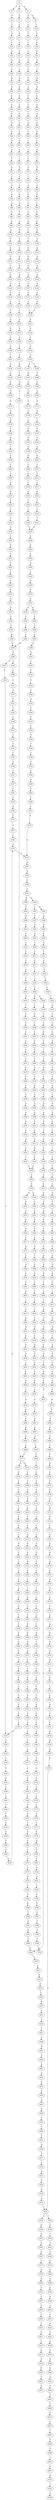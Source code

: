 strict digraph  {
	S0 -> S1 [ label = T ];
	S0 -> S2 [ label = A ];
	S0 -> S3 [ label = G ];
	S1 -> S4 [ label = T ];
	S2 -> S5 [ label = C ];
	S3 -> S6 [ label = G ];
	S3 -> S7 [ label = A ];
	S4 -> S8 [ label = T ];
	S5 -> S9 [ label = T ];
	S6 -> S10 [ label = T ];
	S7 -> S11 [ label = C ];
	S8 -> S12 [ label = G ];
	S9 -> S13 [ label = G ];
	S10 -> S14 [ label = G ];
	S11 -> S15 [ label = G ];
	S12 -> S16 [ label = C ];
	S13 -> S17 [ label = G ];
	S14 -> S18 [ label = C ];
	S15 -> S19 [ label = T ];
	S16 -> S20 [ label = C ];
	S17 -> S21 [ label = C ];
	S18 -> S22 [ label = C ];
	S19 -> S23 [ label = C ];
	S20 -> S24 [ label = G ];
	S21 -> S25 [ label = G ];
	S22 -> S26 [ label = G ];
	S23 -> S27 [ label = G ];
	S24 -> S28 [ label = T ];
	S25 -> S29 [ label = C ];
	S26 -> S30 [ label = C ];
	S27 -> S31 [ label = T ];
	S28 -> S32 [ label = A ];
	S29 -> S33 [ label = A ];
	S30 -> S34 [ label = A ];
	S31 -> S35 [ label = G ];
	S32 -> S36 [ label = G ];
	S33 -> S37 [ label = G ];
	S34 -> S38 [ label = A ];
	S35 -> S39 [ label = A ];
	S36 -> S40 [ label = C ];
	S37 -> S41 [ label = C ];
	S38 -> S42 [ label = C ];
	S39 -> S43 [ label = C ];
	S40 -> S44 [ label = C ];
	S41 -> S45 [ label = G ];
	S42 -> S46 [ label = C ];
	S43 -> S47 [ label = C ];
	S44 -> S48 [ label = G ];
	S45 -> S49 [ label = G ];
	S46 -> S50 [ label = A ];
	S47 -> S51 [ label = G ];
	S48 -> S52 [ label = G ];
	S49 -> S53 [ label = G ];
	S50 -> S54 [ label = G ];
	S51 -> S55 [ label = G ];
	S52 -> S56 [ label = T ];
	S53 -> S57 [ label = T ];
	S54 -> S58 [ label = T ];
	S55 -> S59 [ label = T ];
	S56 -> S60 [ label = G ];
	S57 -> S61 [ label = G ];
	S58 -> S62 [ label = C ];
	S59 -> S63 [ label = C ];
	S60 -> S64 [ label = A ];
	S61 -> S65 [ label = C ];
	S62 -> S66 [ label = G ];
	S63 -> S67 [ label = G ];
	S64 -> S68 [ label = C ];
	S65 -> S69 [ label = C ];
	S66 -> S70 [ label = C ];
	S67 -> S71 [ label = C ];
	S68 -> S72 [ label = G ];
	S69 -> S73 [ label = G ];
	S70 -> S74 [ label = G ];
	S71 -> S75 [ label = G ];
	S72 -> S76 [ label = T ];
	S73 -> S77 [ label = C ];
	S74 -> S78 [ label = C ];
	S75 -> S79 [ label = T ];
	S76 -> S80 [ label = G ];
	S77 -> S81 [ label = C ];
	S78 -> S82 [ label = A ];
	S79 -> S83 [ label = A ];
	S80 -> S84 [ label = G ];
	S81 -> S85 [ label = G ];
	S82 -> S86 [ label = G ];
	S83 -> S87 [ label = G ];
	S84 -> S88 [ label = G ];
	S85 -> S89 [ label = G ];
	S86 -> S90 [ label = C ];
	S87 -> S91 [ label = C ];
	S88 -> S92 [ label = T ];
	S89 -> S93 [ label = T ];
	S90 -> S94 [ label = C ];
	S91 -> S95 [ label = C ];
	S92 -> S96 [ label = A ];
	S93 -> S97 [ label = G ];
	S94 -> S98 [ label = G ];
	S95 -> S99 [ label = G ];
	S96 -> S100 [ label = C ];
	S97 -> S101 [ label = G ];
	S98 -> S102 [ label = G ];
	S99 -> S103 [ label = C ];
	S100 -> S104 [ label = T ];
	S101 -> S105 [ label = T ];
	S102 -> S106 [ label = T ];
	S103 -> S107 [ label = T ];
	S104 -> S108 [ label = A ];
	S105 -> S109 [ label = G ];
	S106 -> S110 [ label = G ];
	S107 -> S111 [ label = G ];
	S108 -> S112 [ label = T ];
	S109 -> S113 [ label = G ];
	S110 -> S114 [ label = G ];
	S111 -> S115 [ label = G ];
	S112 -> S116 [ label = T ];
	S113 -> S117 [ label = A ];
	S114 -> S118 [ label = A ];
	S115 -> S119 [ label = A ];
	S116 -> S120 [ label = G ];
	S117 -> S121 [ label = A ];
	S118 -> S122 [ label = A ];
	S119 -> S123 [ label = A ];
	S120 -> S124 [ label = G ];
	S121 -> S125 [ label = C ];
	S122 -> S126 [ label = G ];
	S123 -> S127 [ label = G ];
	S124 -> S128 [ label = A ];
	S125 -> S129 [ label = C ];
	S126 -> S130 [ label = A ];
	S127 -> S131 [ label = A ];
	S128 -> S132 [ label = A ];
	S129 -> S133 [ label = T ];
	S130 -> S134 [ label = A ];
	S131 -> S135 [ label = A ];
	S132 -> S136 [ label = C ];
	S133 -> S137 [ label = C ];
	S134 -> S138 [ label = C ];
	S135 -> S138 [ label = C ];
	S136 -> S139 [ label = G ];
	S137 -> S140 [ label = G ];
	S138 -> S141 [ label = G ];
	S139 -> S142 [ label = G ];
	S140 -> S143 [ label = G ];
	S141 -> S144 [ label = G ];
	S142 -> S145 [ label = T ];
	S143 -> S146 [ label = C ];
	S144 -> S147 [ label = C ];
	S145 -> S148 [ label = A ];
	S146 -> S149 [ label = A ];
	S147 -> S150 [ label = A ];
	S148 -> S151 [ label = C ];
	S149 -> S152 [ label = C ];
	S150 -> S153 [ label = C ];
	S151 -> S154 [ label = G ];
	S152 -> S155 [ label = G ];
	S153 -> S156 [ label = C ];
	S153 -> S157 [ label = T ];
	S154 -> S158 [ label = A ];
	S155 -> S159 [ label = C ];
	S156 -> S160 [ label = G ];
	S157 -> S161 [ label = G ];
	S158 -> S162 [ label = A ];
	S159 -> S163 [ label = G ];
	S160 -> S164 [ label = G ];
	S161 -> S165 [ label = G ];
	S162 -> S166 [ label = G ];
	S163 -> S167 [ label = C ];
	S164 -> S168 [ label = G ];
	S165 -> S169 [ label = G ];
	S166 -> S170 [ label = A ];
	S167 -> S171 [ label = G ];
	S168 -> S172 [ label = A ];
	S169 -> S173 [ label = A ];
	S170 -> S174 [ label = A ];
	S171 -> S175 [ label = C ];
	S171 -> S176 [ label = G ];
	S172 -> S177 [ label = A ];
	S173 -> S178 [ label = A ];
	S174 -> S179 [ label = G ];
	S175 -> S180 [ label = G ];
	S176 -> S181 [ label = C ];
	S177 -> S182 [ label = T ];
	S178 -> S183 [ label = C ];
	S179 -> S184 [ label = T ];
	S180 -> S185 [ label = T ];
	S181 -> S186 [ label = T ];
	S182 -> S187 [ label = T ];
	S183 -> S188 [ label = T ];
	S184 -> S189 [ label = G ];
	S185 -> S190 [ label = C ];
	S186 -> S191 [ label = G ];
	S187 -> S192 [ label = G ];
	S188 -> S193 [ label = G ];
	S189 -> S194 [ label = T ];
	S190 -> S195 [ label = G ];
	S191 -> S196 [ label = G ];
	S192 -> S197 [ label = A ];
	S193 -> S198 [ label = G ];
	S194 -> S199 [ label = C ];
	S195 -> S200 [ label = A ];
	S196 -> S201 [ label = A ];
	S197 -> S202 [ label = A ];
	S198 -> S203 [ label = A ];
	S199 -> S204 [ label = C ];
	S200 -> S205 [ label = C ];
	S201 -> S206 [ label = A ];
	S202 -> S207 [ label = C ];
	S203 -> S208 [ label = C ];
	S204 -> S209 [ label = T ];
	S205 -> S210 [ label = G ];
	S206 -> S211 [ label = T ];
	S207 -> S212 [ label = C ];
	S208 -> S213 [ label = C ];
	S209 -> S214 [ label = G ];
	S210 -> S215 [ label = C ];
	S211 -> S216 [ label = G ];
	S212 -> S217 [ label = C ];
	S213 -> S218 [ label = C ];
	S214 -> S219 [ label = G ];
	S215 -> S220 [ label = G ];
	S216 -> S221 [ label = G ];
	S217 -> S222 [ label = G ];
	S218 -> S223 [ label = G ];
	S219 -> S224 [ label = C ];
	S220 -> S225 [ label = C ];
	S221 -> S226 [ label = G ];
	S222 -> S227 [ label = T ];
	S223 -> S228 [ label = T ];
	S224 -> S229 [ label = C ];
	S225 -> S230 [ label = C ];
	S226 -> S231 [ label = G ];
	S227 -> S232 [ label = C ];
	S228 -> S233 [ label = C ];
	S229 -> S234 [ label = T ];
	S230 -> S235 [ label = T ];
	S231 -> S236 [ label = T ];
	S232 -> S237 [ label = T ];
	S233 -> S238 [ label = T ];
	S234 -> S239 [ label = G ];
	S235 -> S240 [ label = C ];
	S236 -> S241 [ label = C ];
	S237 -> S242 [ label = C ];
	S238 -> S242 [ label = C ];
	S239 -> S243 [ label = G ];
	S240 -> S244 [ label = G ];
	S241 -> S245 [ label = C ];
	S242 -> S246 [ label = G ];
	S243 -> S247 [ label = G ];
	S244 -> S248 [ label = G ];
	S245 -> S249 [ label = G ];
	S246 -> S250 [ label = G ];
	S247 -> S251 [ label = T ];
	S248 -> S252 [ label = G ];
	S249 -> S253 [ label = C ];
	S250 -> S254 [ label = C ];
	S251 -> S255 [ label = C ];
	S252 -> S256 [ label = C ];
	S253 -> S257 [ label = C ];
	S254 -> S258 [ label = A ];
	S255 -> S259 [ label = C ];
	S256 -> S260 [ label = T ];
	S257 -> S261 [ label = G ];
	S258 -> S262 [ label = C ];
	S259 -> S263 [ label = C ];
	S260 -> S264 [ label = C ];
	S261 -> S265 [ label = G ];
	S262 -> S266 [ label = C ];
	S263 -> S267 [ label = G ];
	S264 -> S268 [ label = A ];
	S265 -> S269 [ label = A ];
	S266 -> S270 [ label = G ];
	S267 -> S271 [ label = A ];
	S268 -> S272 [ label = C ];
	S269 -> S273 [ label = A ];
	S270 -> S274 [ label = A ];
	S271 -> S275 [ label = G ];
	S272 -> S276 [ label = G ];
	S273 -> S277 [ label = C ];
	S274 -> S278 [ label = G ];
	S274 -> S279 [ label = A ];
	S275 -> S280 [ label = T ];
	S276 -> S281 [ label = T ];
	S277 -> S282 [ label = T ];
	S278 -> S283 [ label = T ];
	S279 -> S284 [ label = T ];
	S280 -> S285 [ label = C ];
	S281 -> S286 [ label = C ];
	S282 -> S287 [ label = G ];
	S283 -> S288 [ label = C ];
	S284 -> S289 [ label = G ];
	S285 -> S290 [ label = C ];
	S286 -> S291 [ label = C ];
	S287 -> S292 [ label = C ];
	S288 -> S293 [ label = C ];
	S289 -> S294 [ label = T ];
	S290 -> S295 [ label = A ];
	S291 -> S296 [ label = A ];
	S292 -> S297 [ label = A ];
	S293 -> S295 [ label = A ];
	S294 -> S298 [ label = A ];
	S295 -> S299 [ label = G ];
	S296 -> S300 [ label = G ];
	S297 -> S301 [ label = A ];
	S298 -> S302 [ label = G ];
	S299 -> S303 [ label = T ];
	S299 -> S304 [ label = C ];
	S300 -> S305 [ label = C ];
	S301 -> S306 [ label = C ];
	S302 -> S307 [ label = T ];
	S303 -> S308 [ label = A ];
	S304 -> S309 [ label = T ];
	S305 -> S310 [ label = T ];
	S306 -> S311 [ label = C ];
	S307 -> S312 [ label = T ];
	S308 -> S313 [ label = G ];
	S309 -> S314 [ label = T ];
	S310 -> S314 [ label = T ];
	S311 -> S315 [ label = A ];
	S312 -> S316 [ label = T ];
	S313 -> S317 [ label = G ];
	S314 -> S318 [ label = C ];
	S315 -> S319 [ label = G ];
	S316 -> S320 [ label = C ];
	S317 -> S321 [ label = G ];
	S318 -> S322 [ label = A ];
	S319 -> S323 [ label = A ];
	S320 -> S324 [ label = A ];
	S321 -> S325 [ label = T ];
	S322 -> S326 [ label = C ];
	S323 -> S327 [ label = A ];
	S324 -> S328 [ label = C ];
	S325 -> S329 [ label = C ];
	S326 -> S330 [ label = G ];
	S327 -> S331 [ label = C ];
	S328 -> S332 [ label = T ];
	S329 -> S333 [ label = A ];
	S330 -> S334 [ label = C ];
	S331 -> S335 [ label = A ];
	S332 -> S336 [ label = C ];
	S333 -> S337 [ label = C ];
	S334 -> S338 [ label = C ];
	S335 -> S339 [ label = G ];
	S336 -> S340 [ label = C ];
	S337 -> S341 [ label = T ];
	S338 -> S342 [ label = C ];
	S339 -> S343 [ label = C ];
	S340 -> S344 [ label = T ];
	S341 -> S345 [ label = C ];
	S342 -> S346 [ label = T ];
	S343 -> S347 [ label = C ];
	S344 -> S348 [ label = T ];
	S345 -> S349 [ label = G ];
	S346 -> S350 [ label = T ];
	S347 -> S351 [ label = G ];
	S348 -> S352 [ label = T ];
	S349 -> S353 [ label = C ];
	S350 -> S354 [ label = C ];
	S351 -> S355 [ label = T ];
	S352 -> S356 [ label = C ];
	S353 -> S357 [ label = T ];
	S354 -> S358 [ label = A ];
	S355 -> S359 [ label = C ];
	S356 -> S360 [ label = A ];
	S357 -> S361 [ label = T ];
	S358 -> S362 [ label = T ];
	S359 -> S363 [ label = C ];
	S360 -> S364 [ label = T ];
	S361 -> S365 [ label = C ];
	S362 -> S366 [ label = C ];
	S363 -> S367 [ label = T ];
	S364 -> S368 [ label = C ];
	S365 -> S369 [ label = A ];
	S366 -> S370 [ label = C ];
	S367 -> S371 [ label = C ];
	S368 -> S372 [ label = C ];
	S369 -> S373 [ label = T ];
	S370 -> S374 [ label = A ];
	S371 -> S375 [ label = T ];
	S372 -> S376 [ label = A ];
	S373 -> S377 [ label = C ];
	S374 -> S378 [ label = G ];
	S375 -> S379 [ label = G ];
	S376 -> S378 [ label = G ];
	S377 -> S380 [ label = C ];
	S378 -> S381 [ label = A ];
	S379 -> S382 [ label = T ];
	S380 -> S374 [ label = A ];
	S381 -> S383 [ label = A ];
	S382 -> S384 [ label = C ];
	S383 -> S385 [ label = C ];
	S384 -> S386 [ label = G ];
	S385 -> S387 [ label = C ];
	S386 -> S388 [ label = T ];
	S387 -> S389 [ label = A ];
	S387 -> S390 [ label = G ];
	S388 -> S391 [ label = G ];
	S389 -> S392 [ label = G ];
	S389 -> S393 [ label = C ];
	S390 -> S394 [ label = G ];
	S391 -> S395 [ label = G ];
	S392 -> S396 [ label = A ];
	S393 -> S397 [ label = C ];
	S394 -> S398 [ label = A ];
	S395 -> S399 [ label = T ];
	S396 -> S400 [ label = C ];
	S397 -> S401 [ label = A ];
	S398 -> S402 [ label = C ];
	S399 -> S403 [ label = A ];
	S400 -> S404 [ label = T ];
	S401 -> S405 [ label = C ];
	S402 -> S406 [ label = G ];
	S403 -> S407 [ label = C ];
	S404 -> S408 [ label = C ];
	S405 -> S409 [ label = C ];
	S406 -> S410 [ label = C ];
	S407 -> S411 [ label = C ];
	S408 -> S412 [ label = C ];
	S409 -> S413 [ label = C ];
	S410 -> S414 [ label = C ];
	S411 -> S415 [ label = G ];
	S412 -> S416 [ label = C ];
	S413 -> S417 [ label = C ];
	S414 -> S418 [ label = C ];
	S415 -> S419 [ label = G ];
	S416 -> S420 [ label = A ];
	S417 -> S421 [ label = T ];
	S418 -> S422 [ label = A ];
	S419 -> S423 [ label = T ];
	S420 -> S424 [ label = T ];
	S421 -> S425 [ label = T ];
	S422 -> S426 [ label = T ];
	S423 -> S427 [ label = G ];
	S424 -> S428 [ label = C ];
	S425 -> S429 [ label = C ];
	S426 -> S430 [ label = C ];
	S427 -> S431 [ label = G ];
	S428 -> S432 [ label = T ];
	S429 -> S433 [ label = C ];
	S429 -> S434 [ label = G ];
	S430 -> S435 [ label = G ];
	S431 -> S436 [ label = T ];
	S432 -> S437 [ label = G ];
	S433 -> S438 [ label = T ];
	S434 -> S439 [ label = A ];
	S435 -> S440 [ label = T ];
	S436 -> S441 [ label = T ];
	S437 -> S442 [ label = C ];
	S438 -> S443 [ label = G ];
	S439 -> S444 [ label = T ];
	S440 -> S445 [ label = C ];
	S441 -> S446 [ label = A ];
	S442 -> S447 [ label = C ];
	S443 -> S448 [ label = T ];
	S444 -> S449 [ label = C ];
	S445 -> S450 [ label = C ];
	S446 -> S451 [ label = G ];
	S447 -> S452 [ label = A ];
	S448 -> S453 [ label = C ];
	S449 -> S454 [ label = G ];
	S450 -> S455 [ label = T ];
	S451 -> S456 [ label = A ];
	S452 -> S457 [ label = G ];
	S453 -> S458 [ label = C ];
	S454 -> S459 [ label = T ];
	S455 -> S460 [ label = C ];
	S456 -> S461 [ label = A ];
	S457 -> S462 [ label = T ];
	S458 -> S463 [ label = T ];
	S459 -> S464 [ label = T ];
	S460 -> S465 [ label = T ];
	S461 -> S466 [ label = G ];
	S462 -> S467 [ label = C ];
	S463 -> S468 [ label = T ];
	S464 -> S469 [ label = T ];
	S465 -> S470 [ label = T ];
	S466 -> S471 [ label = G ];
	S467 -> S472 [ label = G ];
	S468 -> S473 [ label = G ];
	S469 -> S474 [ label = G ];
	S470 -> S475 [ label = C ];
	S471 -> S476 [ label = G ];
	S472 -> S477 [ label = T ];
	S473 -> S478 [ label = T ];
	S474 -> S479 [ label = T ];
	S475 -> S480 [ label = T ];
	S476 -> S481 [ label = G ];
	S477 -> S482 [ label = A ];
	S478 -> S483 [ label = A ];
	S479 -> S484 [ label = A ];
	S480 -> S485 [ label = C ];
	S481 -> S486 [ label = G ];
	S482 -> S487 [ label = A ];
	S483 -> S488 [ label = G ];
	S484 -> S489 [ label = G ];
	S485 -> S490 [ label = G ];
	S486 -> S491 [ label = T ];
	S487 -> S492 [ label = G ];
	S488 -> S493 [ label = G ];
	S489 -> S494 [ label = G ];
	S490 -> S495 [ label = G ];
	S491 -> S496 [ label = C ];
	S492 -> S497 [ label = A ];
	S493 -> S498 [ label = A ];
	S494 -> S499 [ label = A ];
	S495 -> S500 [ label = A ];
	S496 -> S501 [ label = C ];
	S497 -> S502 [ label = C ];
	S498 -> S503 [ label = G ];
	S499 -> S504 [ label = A ];
	S500 -> S505 [ label = G ];
	S501 -> S506 [ label = G ];
	S502 -> S507 [ label = G ];
	S503 -> S508 [ label = A ];
	S504 -> S509 [ label = A ];
	S505 -> S510 [ label = A ];
	S506 -> S511 [ label = T ];
	S507 -> S512 [ label = G ];
	S508 -> S513 [ label = G ];
	S509 -> S514 [ label = G ];
	S510 -> S515 [ label = G ];
	S511 -> S516 [ label = C ];
	S512 -> S517 [ label = C ];
	S513 -> S518 [ label = G ];
	S514 -> S519 [ label = G ];
	S515 -> S520 [ label = G ];
	S516 -> S521 [ label = G ];
	S517 -> S522 [ label = T ];
	S518 -> S523 [ label = T ];
	S519 -> S524 [ label = T ];
	S520 -> S525 [ label = T ];
	S521 -> S526 [ label = G ];
	S522 -> S527 [ label = C ];
	S523 -> S528 [ label = C ];
	S524 -> S529 [ label = C ];
	S525 -> S528 [ label = C ];
	S526 -> S530 [ label = A ];
	S527 -> S531 [ label = T ];
	S528 -> S532 [ label = C ];
	S529 -> S533 [ label = C ];
	S530 -> S534 [ label = A ];
	S531 -> S535 [ label = C ];
	S532 -> S536 [ label = C ];
	S533 -> S537 [ label = C ];
	S534 -> S538 [ label = C ];
	S535 -> S539 [ label = G ];
	S536 -> S540 [ label = A ];
	S536 -> S541 [ label = G ];
	S537 -> S542 [ label = G ];
	S538 -> S543 [ label = A ];
	S538 -> S544 [ label = T ];
	S539 -> S545 [ label = A ];
	S540 -> S546 [ label = G ];
	S541 -> S547 [ label = G ];
	S542 -> S548 [ label = A ];
	S543 -> S549 [ label = G ];
	S544 -> S550 [ label = A ];
	S545 -> S551 [ label = A ];
	S546 -> S552 [ label = A ];
	S547 -> S553 [ label = A ];
	S548 -> S554 [ label = A ];
	S549 -> S555 [ label = G ];
	S550 -> S556 [ label = C ];
	S551 -> S557 [ label = G ];
	S552 -> S558 [ label = G ];
	S553 -> S559 [ label = G ];
	S554 -> S560 [ label = G ];
	S555 -> S561 [ label = A ];
	S556 -> S562 [ label = A ];
	S557 -> S563 [ label = T ];
	S558 -> S564 [ label = C ];
	S559 -> S565 [ label = G ];
	S560 -> S566 [ label = T ];
	S561 -> S567 [ label = A ];
	S562 -> S568 [ label = A ];
	S563 -> S569 [ label = C ];
	S564 -> S570 [ label = C ];
	S565 -> S571 [ label = C ];
	S566 -> S572 [ label = C ];
	S567 -> S573 [ label = T ];
	S568 -> S574 [ label = C ];
	S569 -> S575 [ label = G ];
	S570 -> S576 [ label = A ];
	S571 -> S577 [ label = G ];
	S572 -> S578 [ label = G ];
	S573 -> S579 [ label = A ];
	S574 -> S580 [ label = G ];
	S575 -> S581 [ label = C ];
	S576 -> S582 [ label = C ];
	S577 -> S583 [ label = T ];
	S578 -> S584 [ label = A ];
	S579 -> S585 [ label = G ];
	S580 -> S586 [ label = A ];
	S581 -> S587 [ label = G ];
	S582 -> S588 [ label = G ];
	S583 -> S589 [ label = G ];
	S584 -> S590 [ label = G ];
	S585 -> S591 [ label = T ];
	S586 -> S592 [ label = A ];
	S587 -> S593 [ label = G ];
	S588 -> S594 [ label = G ];
	S589 -> S595 [ label = G ];
	S590 -> S596 [ label = G ];
	S591 -> S597 [ label = C ];
	S592 -> S598 [ label = A ];
	S593 -> S599 [ label = C ];
	S594 -> S600 [ label = T ];
	S595 -> S601 [ label = T ];
	S596 -> S602 [ label = T ];
	S597 -> S603 [ label = T ];
	S598 -> S604 [ label = A ];
	S599 -> S605 [ label = T ];
	S600 -> S606 [ label = T ];
	S601 -> S607 [ label = A ];
	S602 -> S608 [ label = A ];
	S603 -> S609 [ label = C ];
	S604 -> S610 [ label = C ];
	S605 -> S611 [ label = A ];
	S606 -> S612 [ label = A ];
	S607 -> S613 [ label = T ];
	S608 -> S614 [ label = T ];
	S609 -> S615 [ label = T ];
	S610 -> S616 [ label = A ];
	S611 -> S617 [ label = T ];
	S612 -> S618 [ label = C ];
	S613 -> S619 [ label = G ];
	S614 -> S620 [ label = A ];
	S615 -> S621 [ label = C ];
	S616 -> S622 [ label = G ];
	S617 -> S623 [ label = A ];
	S618 -> S624 [ label = T ];
	S619 -> S625 [ label = A ];
	S620 -> S626 [ label = A ];
	S621 -> S627 [ label = T ];
	S622 -> S628 [ label = A ];
	S623 -> S629 [ label = G ];
	S624 -> S630 [ label = G ];
	S625 -> S631 [ label = G ];
	S626 -> S632 [ label = G ];
	S627 -> S633 [ label = G ];
	S628 -> S634 [ label = A ];
	S629 -> S635 [ label = T ];
	S630 -> S636 [ label = C ];
	S631 -> S637 [ label = C ];
	S632 -> S638 [ label = T ];
	S633 -> S639 [ label = A ];
	S634 -> S640 [ label = G ];
	S635 -> S641 [ label = A ];
	S636 -> S642 [ label = A ];
	S637 -> S643 [ label = G ];
	S638 -> S644 [ label = C ];
	S639 -> S645 [ label = G ];
	S640 -> S646 [ label = G ];
	S641 -> S647 [ label = G ];
	S642 -> S648 [ label = G ];
	S643 -> S649 [ label = G ];
	S644 -> S650 [ label = G ];
	S645 -> S651 [ label = T ];
	S646 -> S652 [ label = G ];
	S647 -> S653 [ label = C ];
	S648 -> S654 [ label = A ];
	S649 -> S655 [ label = T ];
	S650 -> S656 [ label = T ];
	S651 -> S657 [ label = A ];
	S652 -> S658 [ label = G ];
	S653 -> S659 [ label = C ];
	S654 -> S660 [ label = C ];
	S655 -> S661 [ label = C ];
	S656 -> S662 [ label = G ];
	S658 -> S663 [ label = T ];
	S659 -> S664 [ label = G ];
	S660 -> S665 [ label = G ];
	S661 -> S666 [ label = G ];
	S662 -> S667 [ label = G ];
	S663 -> S668 [ label = C ];
	S664 -> S669 [ label = A ];
	S665 -> S670 [ label = G ];
	S666 -> S671 [ label = C ];
	S667 -> S672 [ label = T ];
	S668 -> S673 [ label = T ];
	S669 -> S674 [ label = A ];
	S670 -> S675 [ label = A ];
	S671 -> S676 [ label = A ];
	S672 -> S403 [ label = A ];
	S673 -> S677 [ label = C ];
	S674 -> S678 [ label = A ];
	S675 -> S679 [ label = C ];
	S676 -> S680 [ label = C ];
	S677 -> S681 [ label = T ];
	S678 -> S682 [ label = C ];
	S679 -> S683 [ label = A ];
	S680 -> S684 [ label = G ];
	S681 -> S685 [ label = C ];
	S682 -> S686 [ label = C ];
	S683 -> S687 [ label = C ];
	S684 -> S688 [ label = C ];
	S685 -> S689 [ label = G ];
	S686 -> S690 [ label = C ];
	S687 -> S691 [ label = A ];
	S688 -> S692 [ label = G ];
	S689 -> S693 [ label = T ];
	S690 -> S694 [ label = C ];
	S691 -> S695 [ label = C ];
	S692 -> S696 [ label = C ];
	S693 -> S697 [ label = G ];
	S694 -> S698 [ label = G ];
	S695 -> S699 [ label = C ];
	S696 -> S171 [ label = G ];
	S697 -> S700 [ label = G ];
	S698 -> S701 [ label = A ];
	S699 -> S702 [ label = T ];
	S700 -> S703 [ label = T ];
	S701 -> S704 [ label = C ];
	S702 -> S705 [ label = C ];
	S703 -> S706 [ label = A ];
	S704 -> S707 [ label = T ];
	S705 -> S708 [ label = T ];
	S707 -> S709 [ label = A ];
	S708 -> S710 [ label = A ];
	S709 -> S711 [ label = G ];
	S710 -> S712 [ label = G ];
	S711 -> S713 [ label = A ];
	S712 -> S714 [ label = A ];
	S713 -> S715 [ label = A ];
	S714 -> S716 [ label = A ];
	S715 -> S717 [ label = T ];
	S716 -> S718 [ label = C ];
	S717 -> S719 [ label = C ];
	S718 -> S720 [ label = G ];
	S719 -> S721 [ label = G ];
	S720 -> S722 [ label = A ];
	S721 -> S723 [ label = G ];
	S722 -> S724 [ label = G ];
	S723 -> S725 [ label = G ];
	S724 -> S726 [ label = G ];
	S725 -> S727 [ label = T ];
	S726 -> S728 [ label = T ];
	S727 -> S729 [ label = A ];
	S728 -> S730 [ label = G ];
	S729 -> S731 [ label = T ];
	S730 -> S732 [ label = T ];
	S731 -> S733 [ label = C ];
	S732 -> S734 [ label = C ];
	S733 -> S735 [ label = C ];
	S734 -> S736 [ label = C ];
	S735 -> S737 [ label = C ];
	S736 -> S738 [ label = C ];
	S737 -> S739 [ label = G ];
	S738 -> S740 [ label = T ];
	S739 -> S741 [ label = A ];
	S740 -> S742 [ label = G ];
	S741 -> S743 [ label = A ];
	S742 -> S744 [ label = T ];
	S743 -> S745 [ label = A ];
	S744 -> S746 [ label = C ];
	S745 -> S747 [ label = G ];
	S746 -> S748 [ label = C ];
	S747 -> S749 [ label = T ];
	S748 -> S750 [ label = T ];
	S749 -> S751 [ label = G ];
	S750 -> S752 [ label = A ];
	S751 -> S753 [ label = T ];
	S752 -> S754 [ label = C ];
	S753 -> S755 [ label = C ];
	S754 -> S756 [ label = T ];
	S755 -> S757 [ label = G ];
	S756 -> S758 [ label = A ];
	S757 -> S759 [ label = T ];
	S758 -> S760 [ label = C ];
	S759 -> S761 [ label = C ];
	S760 -> S762 [ label = C ];
	S761 -> S763 [ label = G ];
	S762 -> S764 [ label = A ];
	S763 -> S765 [ label = G ];
	S764 -> S766 [ label = G ];
	S765 -> S767 [ label = A ];
	S766 -> S768 [ label = G ];
	S767 -> S769 [ label = A ];
	S768 -> S770 [ label = A ];
	S769 -> S538 [ label = C ];
	S770 -> S771 [ label = G ];
	S771 -> S772 [ label = A ];
	S772 -> S773 [ label = G ];
	S773 -> S774 [ label = T ];
	S774 -> S775 [ label = C ];
	S775 -> S776 [ label = A ];
	S776 -> S777 [ label = G ];
	S777 -> S778 [ label = G ];
	S778 -> S779 [ label = A ];
	S779 -> S780 [ label = C ];
	S780 -> S781 [ label = C ];
	S781 -> S782 [ label = A ];
	S782 -> S783 [ label = G ];
	S783 -> S784 [ label = T ];
	S784 -> S785 [ label = C ];
	S785 -> S786 [ label = T ];
	S786 -> S787 [ label = C ];
	S787 -> S788 [ label = T ];
	S788 -> S789 [ label = G ];
	S789 -> S790 [ label = T ];
	S790 -> S791 [ label = A ];
}
